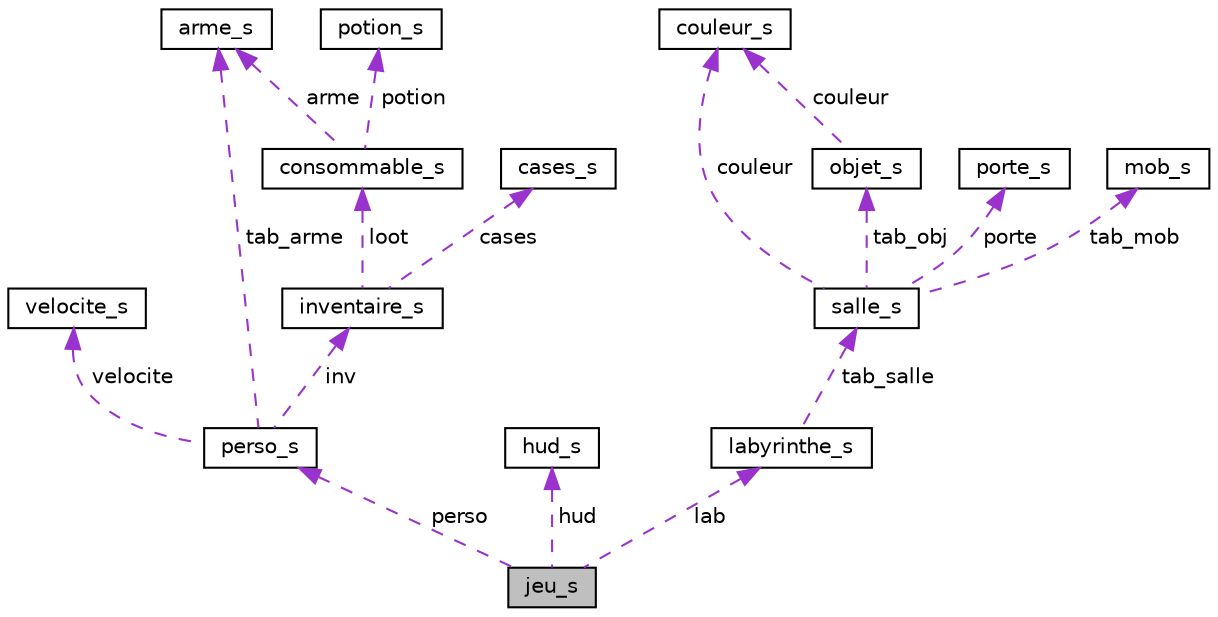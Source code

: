 digraph "jeu_s"
{
 // LATEX_PDF_SIZE
  edge [fontname="Helvetica",fontsize="10",labelfontname="Helvetica",labelfontsize="10"];
  node [fontname="Helvetica",fontsize="10",shape=record];
  Node1 [label="jeu_s",height=0.2,width=0.4,color="black", fillcolor="grey75", style="filled", fontcolor="black",tooltip="Structure de données de jeu, comprennant la structure personnage, et labyrinthe, cette structure sert..."];
  Node2 -> Node1 [dir="back",color="darkorchid3",fontsize="10",style="dashed",label=" perso" ,fontname="Helvetica"];
  Node2 [label="perso_s",height=0.2,width=0.4,color="black", fillcolor="white", style="filled",URL="$structperso__s.html",tooltip="Structure de données de personnage, avec l'emplacement du personnage lié au tag, ses coordonnées,..."];
  Node3 -> Node2 [dir="back",color="darkorchid3",fontsize="10",style="dashed",label=" velocite" ,fontname="Helvetica"];
  Node3 [label="velocite_s",height=0.2,width=0.4,color="black", fillcolor="white", style="filled",URL="$structvelocite__s.html",tooltip="Definition de la structure vitesse d'un objet."];
  Node4 -> Node2 [dir="back",color="darkorchid3",fontsize="10",style="dashed",label=" tab_arme" ,fontname="Helvetica"];
  Node4 [label="arme_s",height=0.2,width=0.4,color="black", fillcolor="white", style="filled",URL="$structarme__s.html",tooltip="Stucture de la configuration d'une arme, possédant un tag, ainsi qu'un nom et une description...."];
  Node5 -> Node2 [dir="back",color="darkorchid3",fontsize="10",style="dashed",label=" inv" ,fontname="Helvetica"];
  Node5 [label="inventaire_s",height=0.2,width=0.4,color="black", fillcolor="white", style="filled",URL="$structinventaire__s.html",tooltip=" "];
  Node6 -> Node5 [dir="back",color="darkorchid3",fontsize="10",style="dashed",label=" cases" ,fontname="Helvetica"];
  Node6 [label="cases_s",height=0.2,width=0.4,color="black", fillcolor="white", style="filled",URL="$structcases__s.html",tooltip=" "];
  Node7 -> Node5 [dir="back",color="darkorchid3",fontsize="10",style="dashed",label=" loot" ,fontname="Helvetica"];
  Node7 [label="consommable_s",height=0.2,width=0.4,color="black", fillcolor="white", style="filled",URL="$structconsommable__s.html",tooltip=" "];
  Node4 -> Node7 [dir="back",color="darkorchid3",fontsize="10",style="dashed",label=" arme" ,fontname="Helvetica"];
  Node8 -> Node7 [dir="back",color="darkorchid3",fontsize="10",style="dashed",label=" potion" ,fontname="Helvetica"];
  Node8 [label="potion_s",height=0.2,width=0.4,color="black", fillcolor="white", style="filled",URL="$structpotion__s.html",tooltip=" "];
  Node9 -> Node1 [dir="back",color="darkorchid3",fontsize="10",style="dashed",label=" hud" ,fontname="Helvetica"];
  Node9 [label="hud_s",height=0.2,width=0.4,color="black", fillcolor="white", style="filled",URL="$structhud__s.html",tooltip="Structure de données pour afficher le HUD (barre de vie, arme etc...)"];
  Node10 -> Node1 [dir="back",color="darkorchid3",fontsize="10",style="dashed",label=" lab" ,fontname="Helvetica"];
  Node10 [label="labyrinthe_s",height=0.2,width=0.4,color="black", fillcolor="white", style="filled",URL="$structlabyrinthe__s.html",tooltip="Struture de données d'un labyrinthe de salle, avec sa taille (nombre de salle) et un tableau de salle..."];
  Node11 -> Node10 [dir="back",color="darkorchid3",fontsize="10",style="dashed",label=" tab_salle" ,fontname="Helvetica"];
  Node11 [label="salle_s",height=0.2,width=0.4,color="black", fillcolor="white", style="filled",URL="$structsalle__s.html",tooltip="Struture de données d'une salle, avec ses coordonnées, son identifiant, son nombre d'objet,..."];
  Node12 -> Node11 [dir="back",color="darkorchid3",fontsize="10",style="dashed",label=" couleur" ,fontname="Helvetica"];
  Node12 [label="couleur_s",height=0.2,width=0.4,color="black", fillcolor="white", style="filled",URL="$structcouleur__s.html",tooltip="Structure de données des couleurs, avec le code RGB."];
  Node13 -> Node11 [dir="back",color="darkorchid3",fontsize="10",style="dashed",label=" porte" ,fontname="Helvetica"];
  Node13 [label="porte_s",height=0.2,width=0.4,color="black", fillcolor="white", style="filled",URL="$structporte__s.html",tooltip="Structure de données d'une porte, avec ses coordonnées, sa salle d'entrée, sa salle de sortie et son ..."];
  Node14 -> Node11 [dir="back",color="darkorchid3",fontsize="10",style="dashed",label=" tab_obj" ,fontname="Helvetica"];
  Node14 [label="objet_s",height=0.2,width=0.4,color="black", fillcolor="white", style="filled",URL="$structobjet__s.html",tooltip="Struture de données d'un objet, avec ses coordonnées, sa texture, la salle dans laquel il se situe,..."];
  Node12 -> Node14 [dir="back",color="darkorchid3",fontsize="10",style="dashed",label=" couleur" ,fontname="Helvetica"];
  Node15 -> Node11 [dir="back",color="darkorchid3",fontsize="10",style="dashed",label=" tab_mob" ,fontname="Helvetica"];
  Node15 [label="mob_s",height=0.2,width=0.4,color="black", fillcolor="white", style="filled",URL="$structmob__s.html",tooltip="Struture de données d'un PNJ, avec ses coordonnées, ses points de vies, et sa texture."];
}
